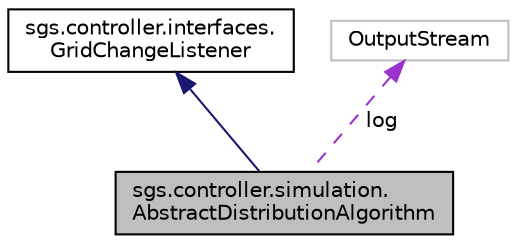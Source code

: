 digraph "sgs.controller.simulation.AbstractDistributionAlgorithm"
{
  edge [fontname="Helvetica",fontsize="10",labelfontname="Helvetica",labelfontsize="10"];
  node [fontname="Helvetica",fontsize="10",shape=record];
  Node1 [label="sgs.controller.simulation.\lAbstractDistributionAlgorithm",height=0.2,width=0.4,color="black", fillcolor="grey75", style="filled" fontcolor="black"];
  Node2 -> Node1 [dir="back",color="midnightblue",fontsize="10",style="solid",fontname="Helvetica"];
  Node2 [label="sgs.controller.interfaces.\lGridChangeListener",height=0.2,width=0.4,color="black", fillcolor="white", style="filled",URL="$interfacesgs_1_1controller_1_1interfaces_1_1_grid_change_listener.html"];
  Node3 -> Node1 [dir="back",color="darkorchid3",fontsize="10",style="dashed",label=" log" ,fontname="Helvetica"];
  Node3 [label="OutputStream",height=0.2,width=0.4,color="grey75", fillcolor="white", style="filled"];
}
